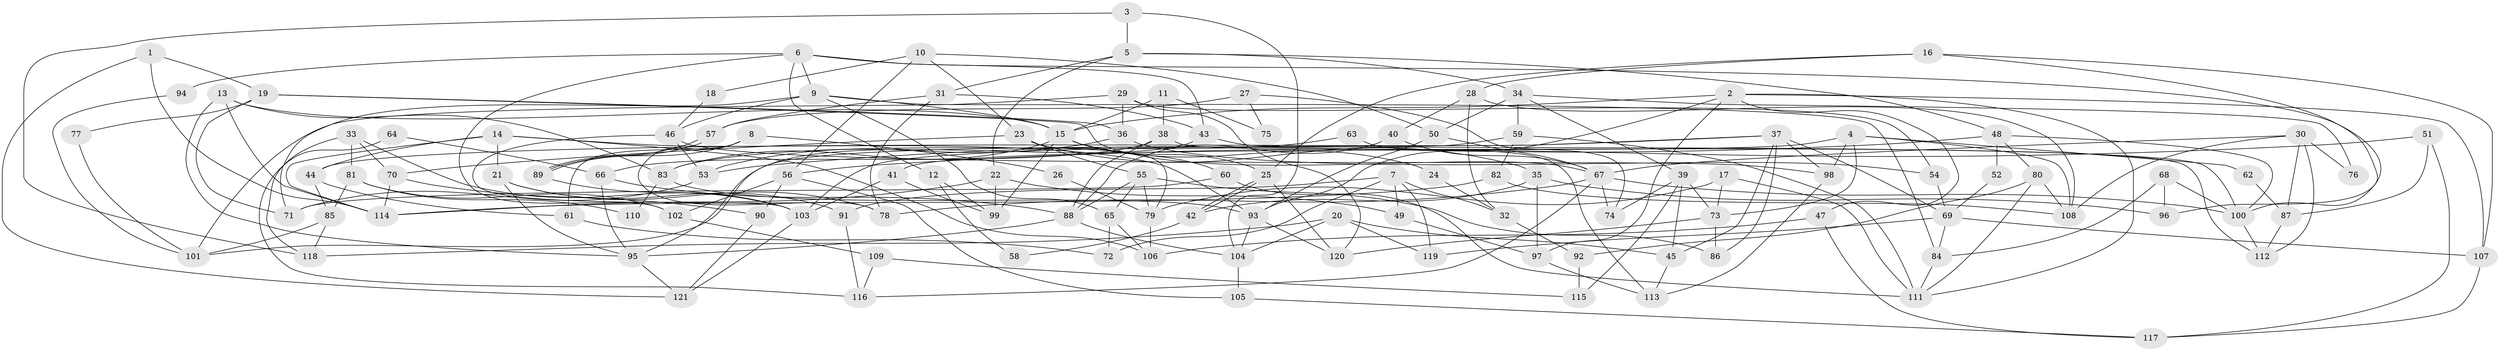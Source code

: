 // Generated by graph-tools (version 1.1) at 2025/36/03/09/25 02:36:03]
// undirected, 121 vertices, 242 edges
graph export_dot {
graph [start="1"]
  node [color=gray90,style=filled];
  1;
  2;
  3;
  4;
  5;
  6;
  7;
  8;
  9;
  10;
  11;
  12;
  13;
  14;
  15;
  16;
  17;
  18;
  19;
  20;
  21;
  22;
  23;
  24;
  25;
  26;
  27;
  28;
  29;
  30;
  31;
  32;
  33;
  34;
  35;
  36;
  37;
  38;
  39;
  40;
  41;
  42;
  43;
  44;
  45;
  46;
  47;
  48;
  49;
  50;
  51;
  52;
  53;
  54;
  55;
  56;
  57;
  58;
  59;
  60;
  61;
  62;
  63;
  64;
  65;
  66;
  67;
  68;
  69;
  70;
  71;
  72;
  73;
  74;
  75;
  76;
  77;
  78;
  79;
  80;
  81;
  82;
  83;
  84;
  85;
  86;
  87;
  88;
  89;
  90;
  91;
  92;
  93;
  94;
  95;
  96;
  97;
  98;
  99;
  100;
  101;
  102;
  103;
  104;
  105;
  106;
  107;
  108;
  109;
  110;
  111;
  112;
  113;
  114;
  115;
  116;
  117;
  118;
  119;
  120;
  121;
  1 -- 19;
  1 -- 121;
  1 -- 114;
  2 -- 93;
  2 -- 107;
  2 -- 15;
  2 -- 47;
  2 -- 97;
  2 -- 111;
  3 -- 5;
  3 -- 104;
  3 -- 118;
  4 -- 108;
  4 -- 98;
  4 -- 41;
  4 -- 62;
  4 -- 73;
  5 -- 22;
  5 -- 34;
  5 -- 31;
  5 -- 48;
  6 -- 43;
  6 -- 100;
  6 -- 9;
  6 -- 12;
  6 -- 94;
  6 -- 102;
  7 -- 119;
  7 -- 49;
  7 -- 32;
  7 -- 72;
  7 -- 91;
  8 -- 78;
  8 -- 89;
  8 -- 26;
  8 -- 61;
  9 -- 15;
  9 -- 46;
  9 -- 65;
  9 -- 71;
  9 -- 84;
  10 -- 23;
  10 -- 50;
  10 -- 18;
  10 -- 56;
  11 -- 38;
  11 -- 15;
  11 -- 75;
  12 -- 99;
  12 -- 58;
  13 -- 95;
  13 -- 114;
  13 -- 15;
  13 -- 83;
  14 -- 44;
  14 -- 93;
  14 -- 21;
  14 -- 106;
  14 -- 114;
  15 -- 24;
  15 -- 25;
  15 -- 60;
  15 -- 83;
  15 -- 99;
  16 -- 107;
  16 -- 25;
  16 -- 28;
  16 -- 96;
  17 -- 79;
  17 -- 73;
  17 -- 111;
  18 -- 46;
  19 -- 71;
  19 -- 36;
  19 -- 67;
  19 -- 77;
  20 -- 45;
  20 -- 104;
  20 -- 118;
  20 -- 119;
  21 -- 91;
  21 -- 78;
  21 -- 95;
  22 -- 99;
  22 -- 114;
  22 -- 49;
  23 -- 70;
  23 -- 79;
  23 -- 35;
  23 -- 55;
  24 -- 32;
  25 -- 42;
  25 -- 42;
  25 -- 120;
  26 -- 79;
  27 -- 74;
  27 -- 57;
  27 -- 75;
  28 -- 108;
  28 -- 32;
  28 -- 40;
  29 -- 54;
  29 -- 101;
  29 -- 36;
  29 -- 120;
  30 -- 112;
  30 -- 108;
  30 -- 67;
  30 -- 76;
  30 -- 87;
  31 -- 78;
  31 -- 43;
  31 -- 57;
  32 -- 92;
  33 -- 81;
  33 -- 118;
  33 -- 70;
  33 -- 103;
  34 -- 39;
  34 -- 50;
  34 -- 59;
  34 -- 76;
  35 -- 96;
  35 -- 42;
  35 -- 97;
  36 -- 53;
  36 -- 54;
  37 -- 86;
  37 -- 103;
  37 -- 44;
  37 -- 45;
  37 -- 69;
  37 -- 98;
  38 -- 66;
  38 -- 88;
  38 -- 112;
  39 -- 45;
  39 -- 73;
  39 -- 74;
  39 -- 115;
  40 -- 67;
  40 -- 88;
  41 -- 103;
  41 -- 99;
  42 -- 58;
  43 -- 100;
  43 -- 95;
  44 -- 61;
  44 -- 85;
  45 -- 113;
  46 -- 103;
  46 -- 53;
  46 -- 98;
  47 -- 106;
  47 -- 117;
  48 -- 53;
  48 -- 52;
  48 -- 80;
  48 -- 100;
  49 -- 97;
  50 -- 67;
  50 -- 93;
  51 -- 87;
  51 -- 117;
  51 -- 56;
  52 -- 69;
  53 -- 71;
  54 -- 69;
  55 -- 88;
  55 -- 65;
  55 -- 79;
  55 -- 86;
  56 -- 90;
  56 -- 102;
  56 -- 105;
  57 -- 89;
  57 -- 89;
  59 -- 111;
  59 -- 82;
  59 -- 101;
  60 -- 111;
  60 -- 71;
  61 -- 72;
  62 -- 87;
  63 -- 113;
  63 -- 83;
  64 -- 66;
  64 -- 116;
  65 -- 72;
  65 -- 106;
  66 -- 88;
  66 -- 95;
  67 -- 74;
  67 -- 78;
  67 -- 100;
  67 -- 116;
  68 -- 84;
  68 -- 100;
  68 -- 96;
  69 -- 84;
  69 -- 107;
  69 -- 119;
  70 -- 114;
  70 -- 90;
  73 -- 120;
  73 -- 86;
  77 -- 101;
  79 -- 106;
  80 -- 111;
  80 -- 92;
  80 -- 108;
  81 -- 85;
  81 -- 102;
  81 -- 110;
  82 -- 114;
  82 -- 108;
  83 -- 93;
  83 -- 110;
  84 -- 111;
  85 -- 118;
  85 -- 101;
  87 -- 112;
  88 -- 95;
  88 -- 104;
  89 -- 103;
  90 -- 121;
  91 -- 116;
  92 -- 115;
  93 -- 120;
  93 -- 104;
  94 -- 101;
  95 -- 121;
  97 -- 113;
  98 -- 113;
  100 -- 112;
  102 -- 109;
  103 -- 121;
  104 -- 105;
  105 -- 117;
  107 -- 117;
  109 -- 115;
  109 -- 116;
}
